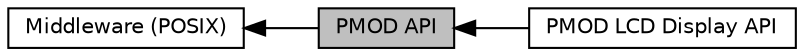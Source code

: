 digraph "PMOD API"
{
  edge [fontname="Helvetica",fontsize="10",labelfontname="Helvetica",labelfontsize="10"];
  node [fontname="Helvetica",fontsize="10",shape=box];
  rankdir=LR;
  Node3 [label="PMOD LCD Display API",height=0.2,width=0.4,color="black", fillcolor="white", style="filled",URL="$d9/dbc/group__R__SW__PKG__93__LCD__PMOD.html",tooltip="LCD Driver Functionality."];
  Node1 [label="PMOD API",height=0.2,width=0.4,color="black", fillcolor="grey75", style="filled", fontcolor="black",tooltip="PMOD Driver."];
  Node2 [label="Middleware (POSIX)",height=0.2,width=0.4,color="black", fillcolor="white", style="filled",URL="$d1/dc5/group__R__SW__PKG__93__POSIX__MIDDLEWARE.html",tooltip="POSIX interface middleware."];
  Node2->Node1 [shape=plaintext, dir="back", style="solid"];
  Node1->Node3 [shape=plaintext, dir="back", style="solid"];
}
